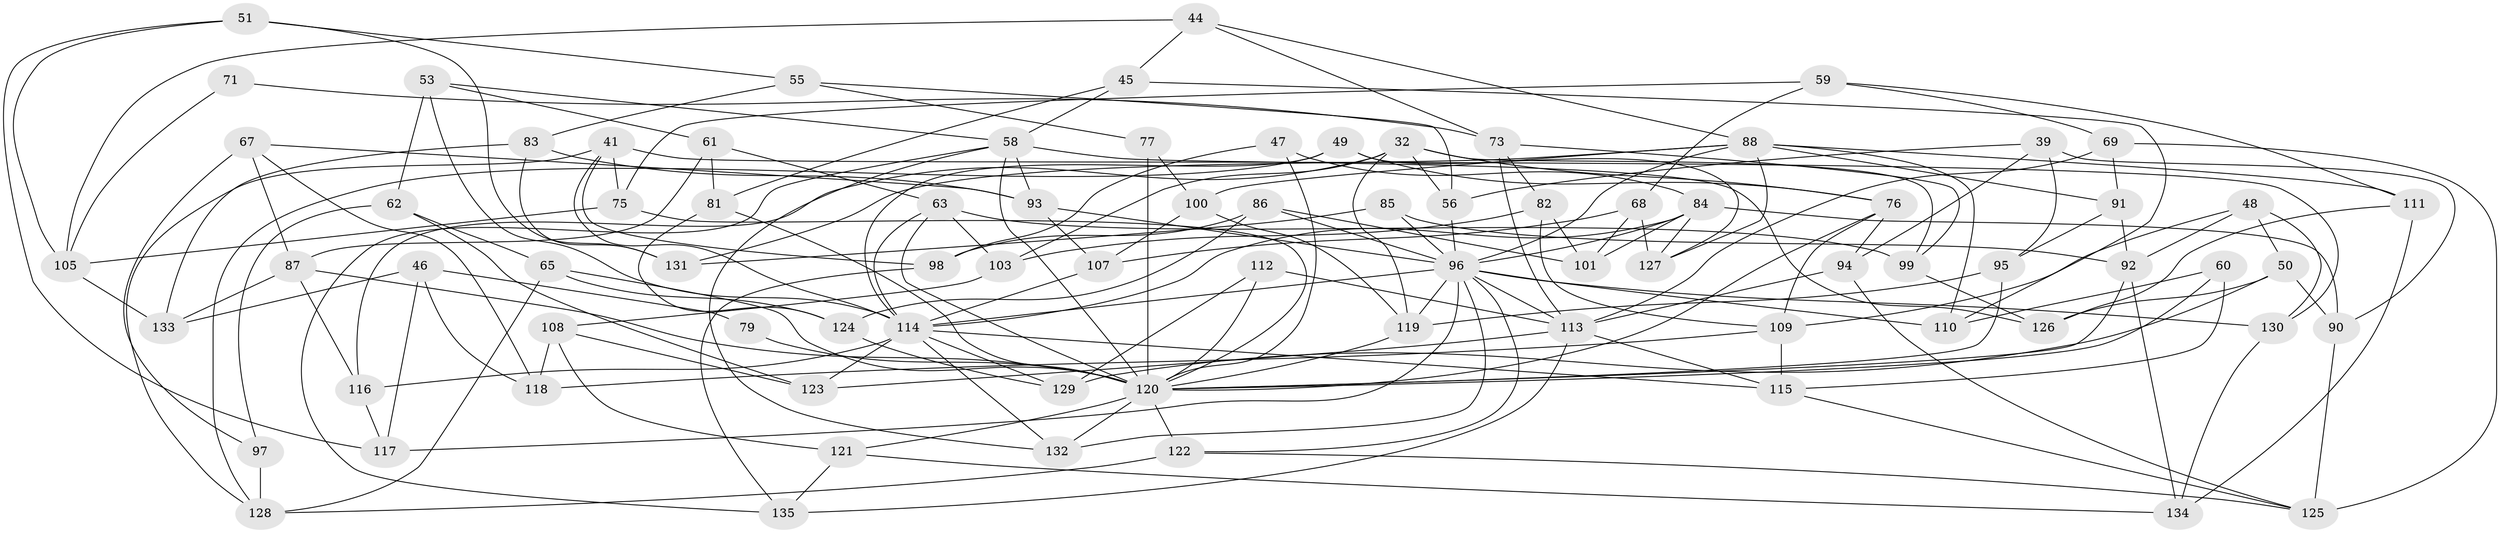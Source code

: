 // original degree distribution, {4: 1.0}
// Generated by graph-tools (version 1.1) at 2025/02/03/04/25 22:02:44]
// undirected, 81 vertices, 187 edges
graph export_dot {
graph [start="1"]
  node [color=gray90,style=filled];
  32 [super="+12+30"];
  39;
  41 [super="+6"];
  44;
  45;
  46;
  47;
  48;
  49;
  50;
  51;
  53;
  55;
  56;
  58 [super="+13+33"];
  59;
  60;
  61;
  62;
  63 [super="+37"];
  65;
  67;
  68;
  69;
  71;
  73 [super="+25"];
  75 [super="+38"];
  76 [super="+15"];
  77;
  79;
  81;
  82;
  83;
  84 [super="+17"];
  85;
  86;
  87 [super="+42"];
  88 [super="+20+43"];
  90 [super="+27"];
  91;
  92 [super="+66"];
  93 [super="+72"];
  94;
  95 [super="+80"];
  96 [super="+22+52+57+54"];
  97;
  98;
  99;
  100;
  101;
  103;
  105 [super="+104"];
  107;
  108;
  109 [super="+89"];
  110;
  111;
  112;
  113 [super="+29+31"];
  114 [super="+4+28+64"];
  115 [super="+34"];
  116 [super="+14"];
  117;
  118;
  119 [super="+70"];
  120 [super="+7+10+40+74+102"];
  121;
  122;
  123;
  124;
  125 [super="+106"];
  126;
  127;
  128 [super="+78"];
  129;
  130;
  131;
  132 [super="+24"];
  133;
  134;
  135;
  32 -- 116;
  32 -- 76 [weight=2];
  32 -- 56;
  32 -- 103;
  32 -- 99;
  32 -- 119 [weight=2];
  39 -- 90;
  39 -- 56;
  39 -- 94;
  39 -- 95;
  41 -- 75 [weight=2];
  41 -- 128;
  41 -- 98;
  41 -- 130;
  41 -- 114;
  44 -- 45;
  44 -- 73;
  44 -- 105;
  44 -- 88;
  45 -- 110;
  45 -- 58;
  45 -- 81;
  46 -- 79;
  46 -- 117;
  46 -- 133;
  46 -- 118;
  47 -- 98;
  47 -- 84;
  47 -- 120 [weight=2];
  48 -- 50;
  48 -- 109;
  48 -- 130;
  48 -- 92;
  49 -- 127;
  49 -- 128;
  49 -- 114;
  49 -- 76;
  50 -- 126;
  50 -- 129;
  50 -- 90;
  51 -- 131;
  51 -- 117;
  51 -- 105;
  51 -- 55;
  53 -- 62;
  53 -- 61;
  53 -- 114;
  53 -- 58;
  55 -- 56;
  55 -- 83;
  55 -- 77;
  56 -- 96;
  58 -- 93 [weight=2];
  58 -- 132;
  58 -- 135;
  58 -- 126;
  58 -- 120;
  59 -- 68;
  59 -- 111;
  59 -- 69;
  59 -- 75;
  60 -- 110;
  60 -- 120 [weight=2];
  60 -- 115;
  61 -- 81;
  61 -- 63;
  61 -- 87;
  62 -- 65;
  62 -- 97;
  62 -- 123;
  63 -- 120 [weight=4];
  63 -- 114;
  63 -- 99;
  63 -- 103;
  65 -- 128;
  65 -- 124;
  65 -- 120;
  67 -- 93;
  67 -- 97;
  67 -- 87;
  67 -- 118;
  68 -- 107;
  68 -- 127;
  68 -- 101;
  69 -- 91;
  69 -- 125;
  69 -- 113;
  71 -- 105 [weight=2];
  71 -- 73 [weight=2];
  73 -- 113;
  73 -- 82;
  73 -- 99;
  75 -- 105;
  75 -- 120 [weight=2];
  76 -- 94;
  76 -- 120;
  76 -- 109;
  77 -- 100;
  77 -- 120 [weight=2];
  79 -- 120 [weight=3];
  81 -- 124;
  81 -- 120;
  82 -- 101;
  82 -- 103;
  82 -- 109;
  83 -- 131;
  83 -- 133;
  83 -- 93;
  84 -- 127;
  84 -- 101;
  84 -- 114 [weight=2];
  84 -- 90 [weight=2];
  84 -- 96;
  85 -- 92 [weight=2];
  85 -- 131;
  85 -- 96;
  86 -- 98;
  86 -- 101;
  86 -- 124;
  86 -- 96;
  87 -- 116;
  87 -- 120 [weight=2];
  87 -- 133;
  88 -- 110;
  88 -- 91;
  88 -- 100;
  88 -- 131;
  88 -- 127;
  88 -- 111;
  88 -- 96;
  90 -- 125 [weight=2];
  91 -- 92;
  91 -- 95;
  92 -- 134;
  92 -- 120;
  93 -- 107;
  93 -- 96;
  94 -- 125;
  94 -- 113;
  95 -- 119;
  95 -- 120 [weight=3];
  96 -- 132;
  96 -- 119;
  96 -- 130;
  96 -- 113;
  96 -- 114;
  96 -- 117;
  96 -- 122;
  96 -- 110;
  97 -- 128 [weight=2];
  98 -- 135;
  99 -- 126;
  100 -- 107;
  100 -- 119;
  103 -- 108;
  105 -- 133;
  107 -- 114;
  108 -- 118;
  108 -- 123;
  108 -- 121;
  109 -- 118;
  109 -- 115 [weight=2];
  111 -- 134;
  111 -- 126;
  112 -- 129;
  112 -- 120 [weight=2];
  112 -- 113;
  113 -- 115;
  113 -- 135;
  113 -- 123;
  114 -- 132 [weight=2];
  114 -- 129;
  114 -- 116 [weight=3];
  114 -- 115;
  114 -- 123;
  115 -- 125;
  116 -- 117;
  119 -- 120;
  120 -- 132 [weight=2];
  120 -- 121;
  120 -- 122;
  121 -- 135;
  121 -- 134;
  122 -- 128;
  122 -- 125;
  124 -- 129;
  130 -- 134;
}
